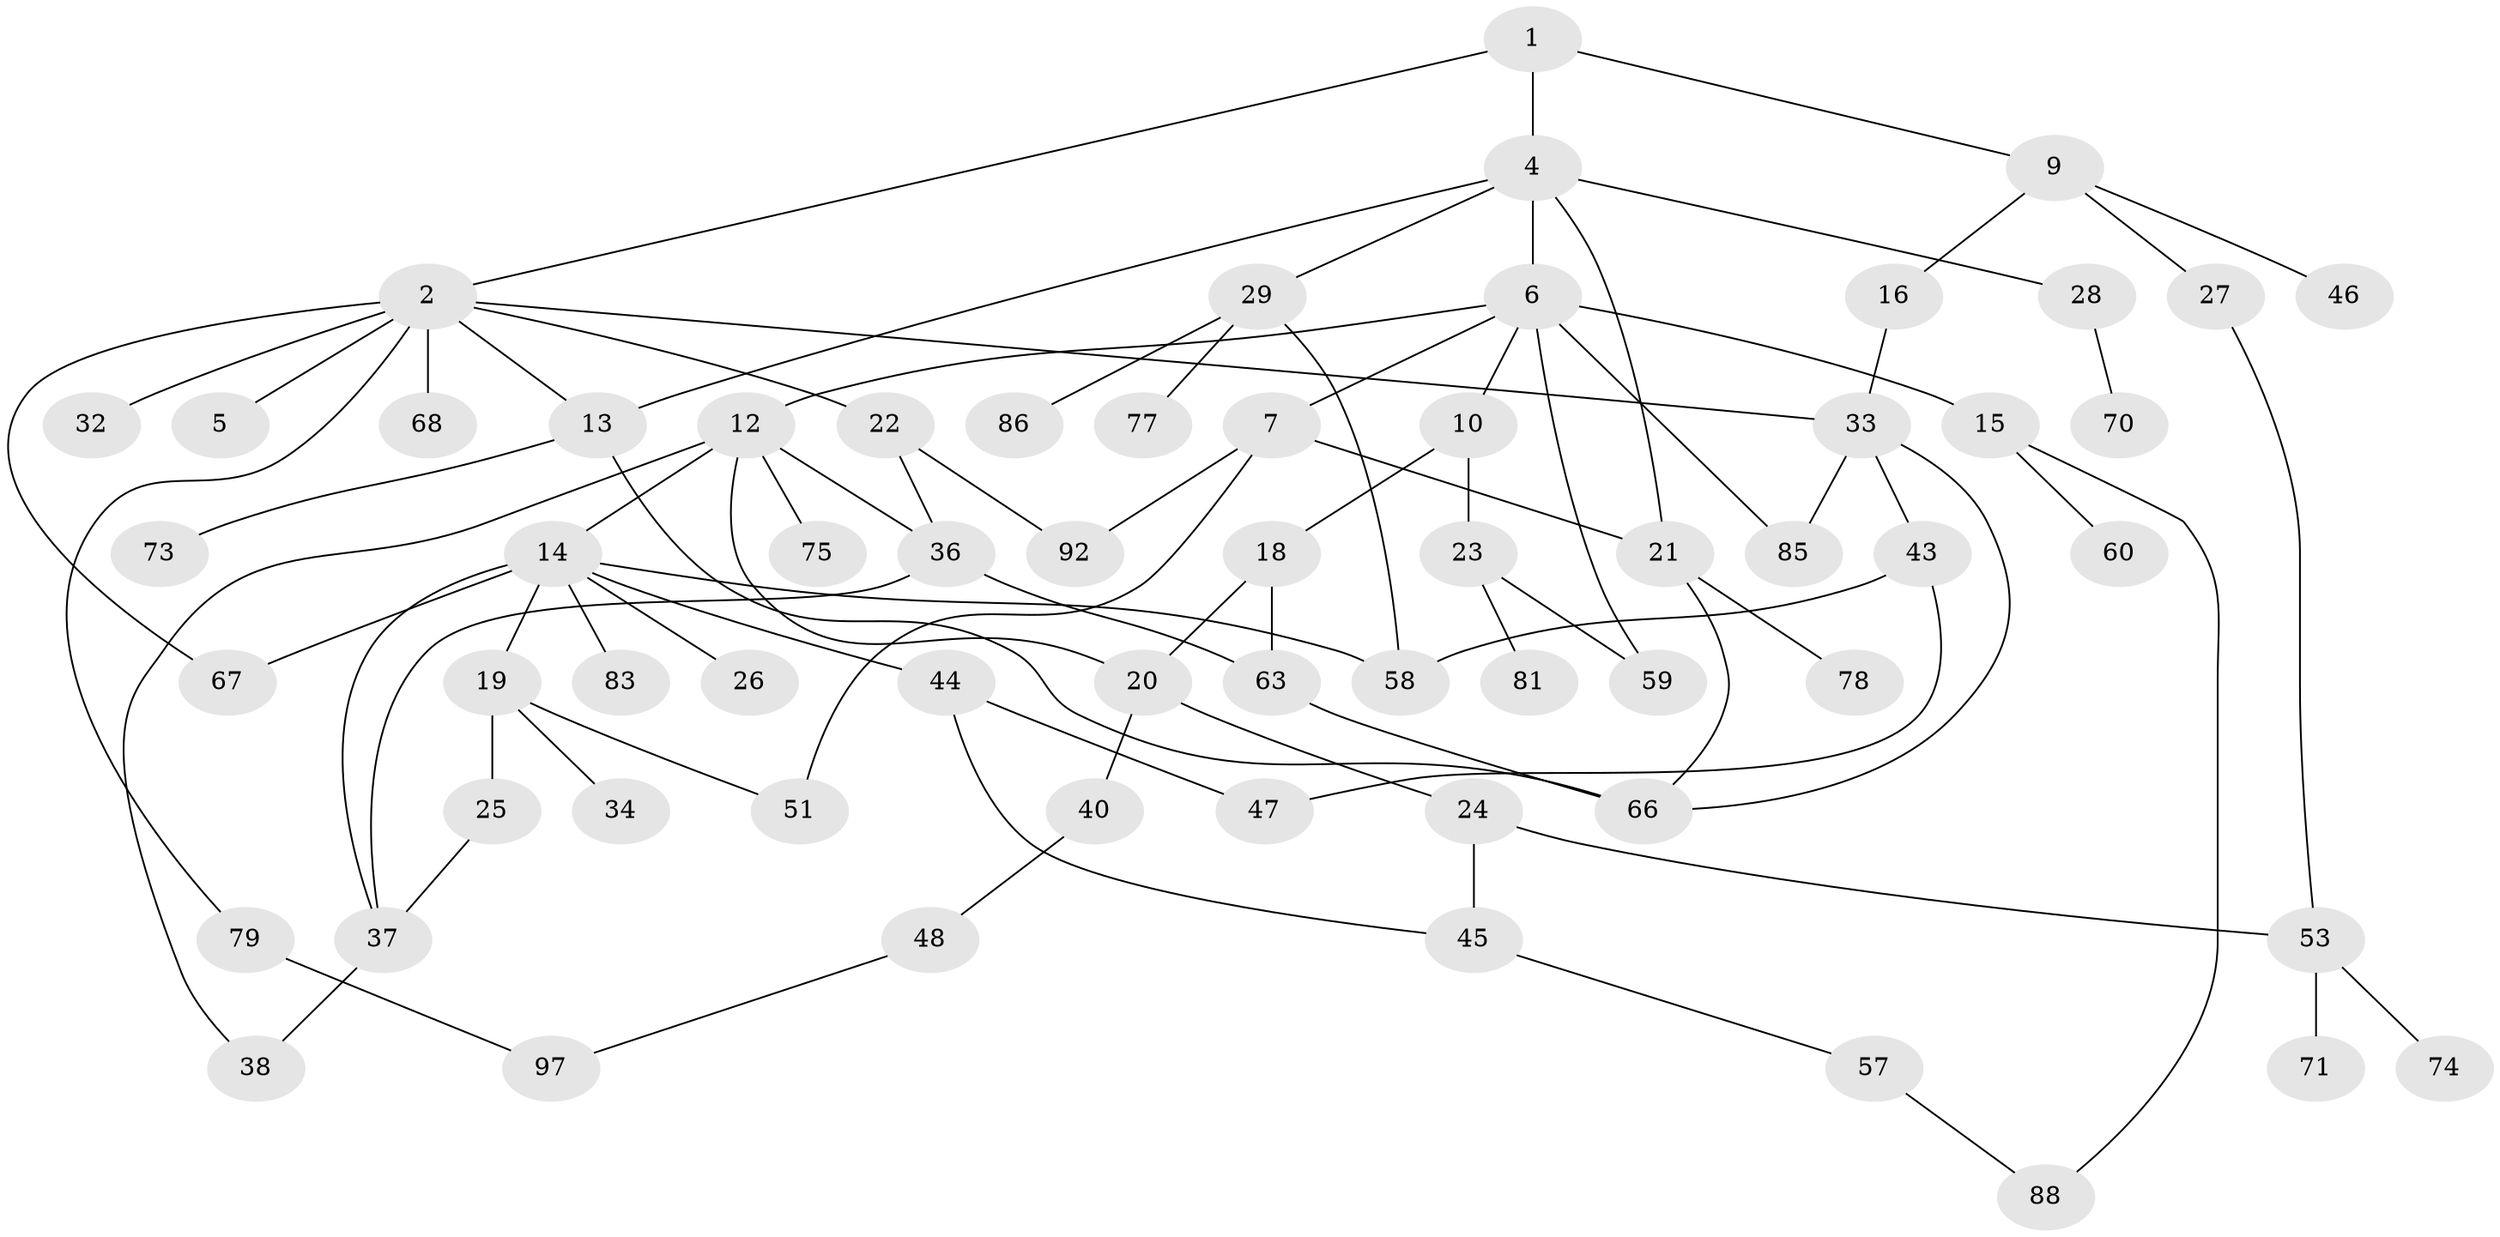 // original degree distribution, {3: 0.28, 8: 0.01, 7: 0.03, 1: 0.26, 4: 0.1, 2: 0.3, 6: 0.01, 5: 0.01}
// Generated by graph-tools (version 1.1) at 2025/11/02/21/25 10:11:06]
// undirected, 63 vertices, 86 edges
graph export_dot {
graph [start="1"]
  node [color=gray90,style=filled];
  1;
  2 [super="+3"];
  4 [super="+98"];
  5;
  6 [super="+8"];
  7 [super="+39"];
  9 [super="+11"];
  10 [super="+42"];
  12 [super="+65"];
  13 [super="+56"];
  14 [super="+17"];
  15;
  16 [super="+55"];
  18 [super="+54"];
  19 [super="+41"];
  20 [super="+61"];
  21 [super="+35"];
  22 [super="+31"];
  23 [super="+49"];
  24 [super="+52"];
  25 [super="+82"];
  26;
  27 [super="+87"];
  28 [super="+30"];
  29 [super="+64"];
  32;
  33 [super="+69"];
  34;
  36 [super="+50"];
  37 [super="+84"];
  38;
  40 [super="+80"];
  43;
  44 [super="+95"];
  45 [super="+99"];
  46;
  47 [super="+91"];
  48;
  51 [super="+62"];
  53 [super="+94"];
  57;
  58 [super="+90"];
  59;
  60 [super="+76"];
  63;
  66 [super="+96"];
  67;
  68;
  70;
  71 [super="+72"];
  73;
  74;
  75;
  77;
  78;
  79;
  81;
  83;
  85 [super="+93"];
  86;
  88 [super="+89"];
  92;
  97 [super="+100"];
  1 -- 2;
  1 -- 4;
  1 -- 9;
  2 -- 5;
  2 -- 32;
  2 -- 33;
  2 -- 67;
  2 -- 68;
  2 -- 22;
  2 -- 79;
  2 -- 13;
  4 -- 6;
  4 -- 13;
  4 -- 21;
  4 -- 28;
  4 -- 29;
  6 -- 7;
  6 -- 10;
  6 -- 12;
  6 -- 15;
  6 -- 85;
  6 -- 59;
  7 -- 51;
  7 -- 92;
  7 -- 21;
  9 -- 16;
  9 -- 46;
  9 -- 27;
  10 -- 18;
  10 -- 23;
  12 -- 14;
  12 -- 20;
  12 -- 38;
  12 -- 75;
  12 -- 36;
  13 -- 66;
  13 -- 73;
  14 -- 19;
  14 -- 26;
  14 -- 37;
  14 -- 83;
  14 -- 58;
  14 -- 67;
  14 -- 44;
  15 -- 60;
  15 -- 88;
  16 -- 33;
  18 -- 63 [weight=2];
  18 -- 20;
  19 -- 25;
  19 -- 34;
  19 -- 51;
  20 -- 24;
  20 -- 40;
  21 -- 78;
  21 -- 66;
  22 -- 36;
  22 -- 92;
  23 -- 59;
  23 -- 81;
  24 -- 53;
  24 -- 45;
  25 -- 37;
  27 -- 53;
  28 -- 70 [weight=2];
  29 -- 86;
  29 -- 58;
  29 -- 77;
  33 -- 43;
  33 -- 66;
  33 -- 85;
  36 -- 37;
  36 -- 63;
  37 -- 38;
  40 -- 48;
  43 -- 47;
  43 -- 58;
  44 -- 45;
  44 -- 47;
  45 -- 57;
  48 -- 97;
  53 -- 71;
  53 -- 74;
  57 -- 88;
  63 -- 66;
  79 -- 97;
}

